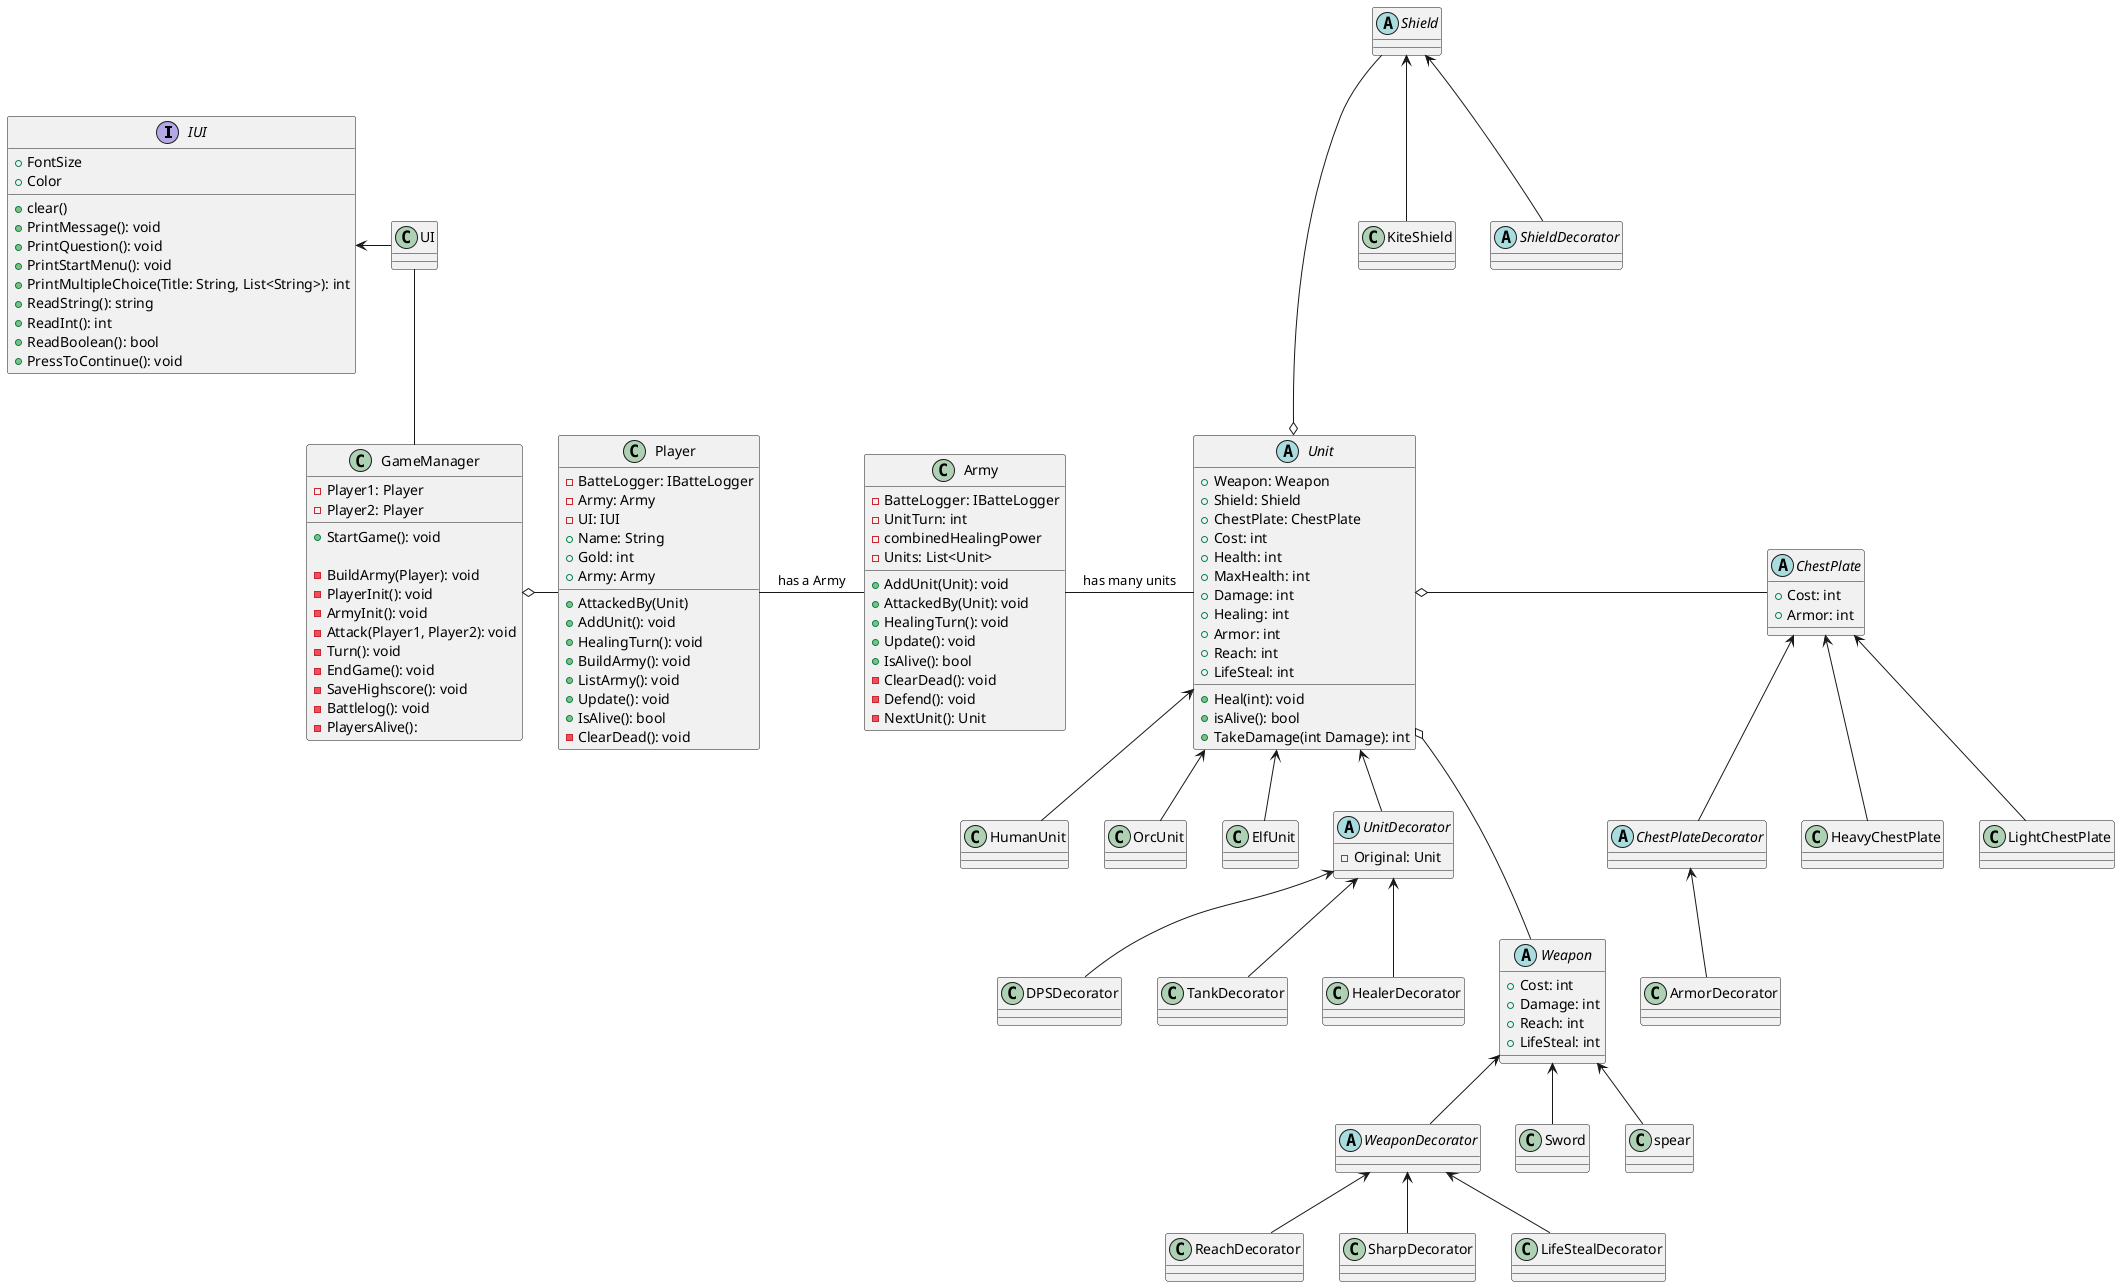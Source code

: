 @startuml
'https://plantuml.com/class-diagram
interface IUI{
+ FontSize
+ Color
+ clear()
+ PrintMessage(): void
+ PrintQuestion(): void
+ PrintStartMenu(): void
+ PrintMultipleChoice(Title: String, List<String>): int
+ ReadString(): string
+ ReadInt(): int
+ ReadBoolean(): bool
+ PressToContinue(): void
}

class UI

class GameManager{
- Player1: Player
- Player2: Player
+ StartGame(): void

- BuildArmy(Player): void
- PlayerInit(): void
- ArmyInit(): void
- Attack(Player1, Player2): void
- Turn(): void
- EndGame(): void
- SaveHighscore(): void
- Battlelog(): void
- PlayersAlive():

}


class Army {
- BatteLogger: IBatteLogger
- UnitTurn: int
- combinedHealingPower
- Units: List<Unit>
+ AddUnit(Unit): void
+ AttackedBy(Unit): void
+ HealingTurn(): void
+ Update(): void
+ IsAlive(): bool
- ClearDead(): void
- Defend(): void
- NextUnit(): Unit

}
class Player{
- BatteLogger: IBatteLogger
- Army: Army
- UI: IUI
+ Name: String
+ Gold: int
+ Army: Army
+ AttackedBy(Unit)
+ AddUnit(): void
+ HealingTurn(): void
+ BuildArmy(): void
+ ListArmy(): void
+ Update(): void
+ IsAlive(): bool
- ClearDead(): void
}

abstract class Unit{
+ Weapon: Weapon
+ Shield: Shield
+ ChestPlate: ChestPlate
+ Cost: int
+ Health: int
+ MaxHealth: int
+ Damage: int
+ Healing: int
+ Armor: int
+ Reach: int
+ Heal(int): void
+ LifeSteal: int
+ isAlive(): bool
+ TakeDamage(int Damage): int
}
class HumanUnit
class OrcUnit
class ElfUnit
abstract class UnitDecorator{
- Original: Unit
}
class DPSDecorator
class TankDecorator
class HealerDecorator

abstract class Weapon{
+ Cost: int
+ Damage: int
+ Reach: int
+ LifeSteal: int
}

abstract class WeaponDecorator
class ReachDecorator
class SharpDecorator
class LifeStealDecorator

abstract class Shield
class KiteShield

abstract class ShieldDecorator



abstract class ChestPlate{
+ Cost: int
+ Armor: int
}

abstract class ChestPlateDecorator
class HeavyChestPlate
class LightChestPlate

class ArmorDecorator

ChestPlate <-- ChestPlateDecorator
ChestPlate <-- HeavyChestPlate
ChestPlate <-- LightChestPlate

ChestPlateDecorator <-- ArmorDecorator

Shield <-- ShieldDecorator
Shield <-- KiteShield

Weapon <-- WeaponDecorator
Weapon <-- Sword
Weapon <-- spear

WeaponDecorator <-- ReachDecorator
WeaponDecorator <-- SharpDecorator
WeaponDecorator <-- LifeStealDecorator

IUI <- UI
UI -- GameManager
GameManager o- Player
Player - Army : has a Army
Army - Unit : has many units
Unit o--- Weapon
Unit o- ChestPlate
Shield ---o Unit
Unit <-- HumanUnit
Unit <-- OrcUnit
Unit <-- ElfUnit
Unit <-- UnitDecorator
UnitDecorator <-- TankDecorator
UnitDecorator <-- DPSDecorator
UnitDecorator <-- HealerDecorator





@enduml